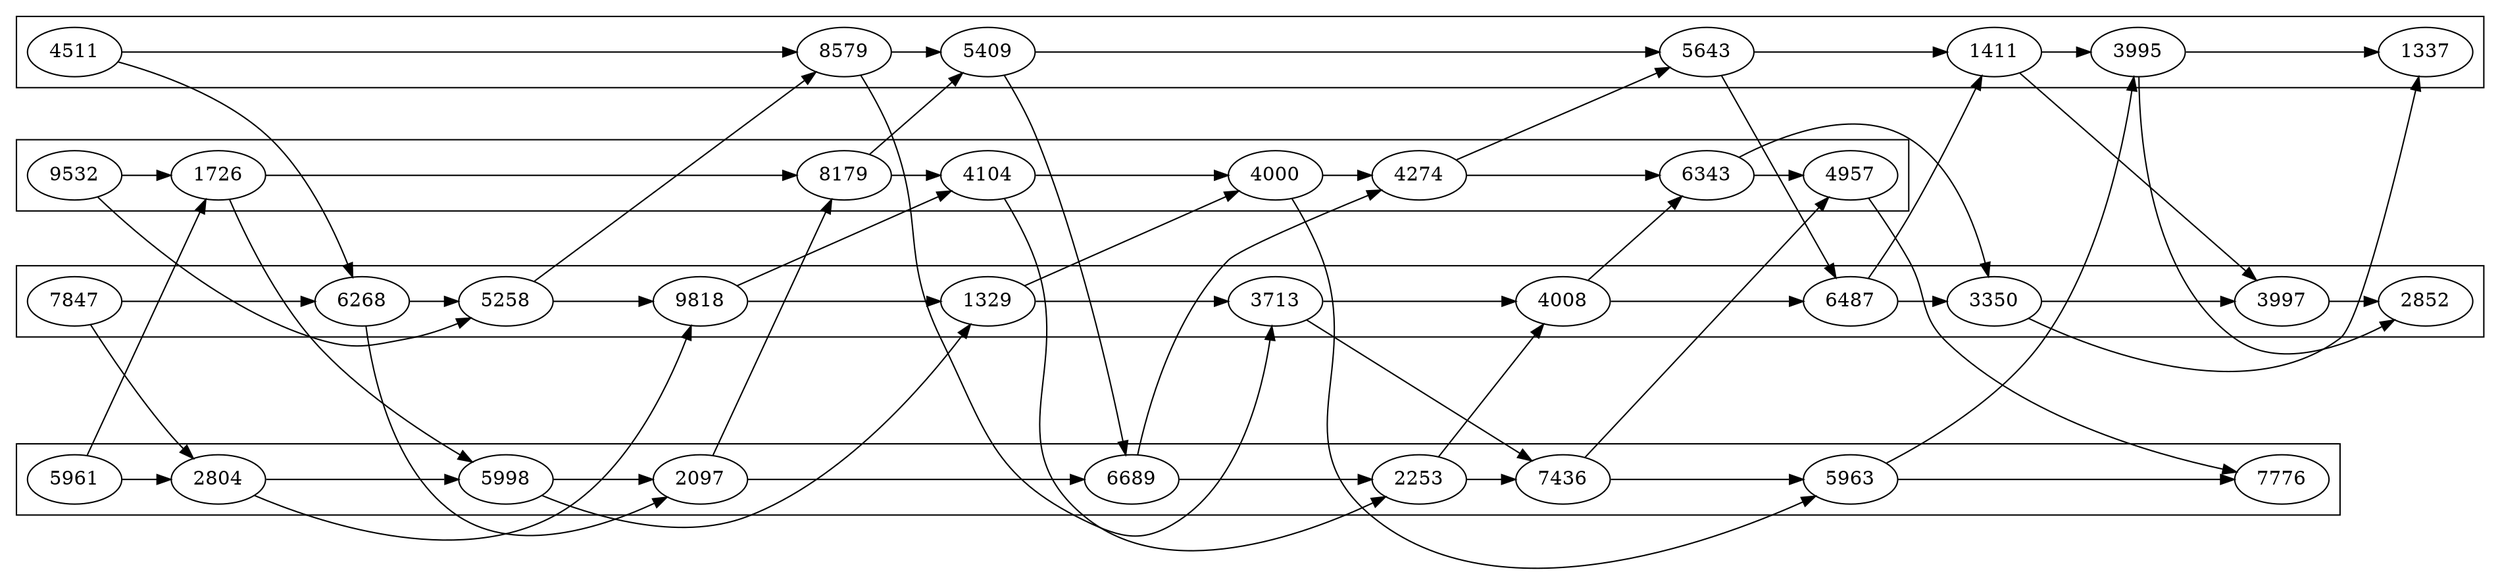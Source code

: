 digraph G { 
	rankdir=LR 
	newrank=true 
 	subgraph cluster0{ 
 		4511 -> 8579 [minlen=6] 8579 -> 5409 [minlen=1] 5409 -> 5643 [minlen=5] 5643 -> 1411 [minlen=1] 1411 -> 3995 [minlen=1] 3995 -> 1337 [minlen=2] 
	}
	subgraph cluster1{ 
 		7847 -> 6268 [minlen=2] 6268 -> 5258 [minlen=1] 5258 -> 9818 [minlen=2] 9818 -> 1329 [minlen=2] 1329 -> 3713 [minlen=1] 3713 -> 4008 [minlen=2] 4008 -> 6487 [minlen=1] 6487 -> 3350 [minlen=1] 3350 -> 3997 [minlen=2] 3997 -> 2852 [minlen=1] 
	}
	subgraph cluster2{ 
 		9532 -> 1726 [minlen=1] 1726 -> 8179 [minlen=5] 8179 -> 4104 [minlen=1] 4104 -> 4000 [minlen=2] 4000 -> 4274 [minlen=1] 4274 -> 6343 [minlen=2] 6343 -> 4957 [minlen=1] 
	}
	subgraph cluster3{ 
 		5961 -> 2804 [minlen=1] 2804 -> 5998 [minlen=2] 5998 -> 2097 [minlen=2] 2097 -> 6689 [minlen=2] 6689 -> 2253 [minlen=2] 2253 -> 7436 [minlen=1] 7436 -> 5963 [minlen=2] 5963 -> 7776 [minlen=3] 
	}
	{rank=same; 4511;7847;9532;5961}
	5258 -> 8579 8179 -> 5409 4274 -> 5643 6487 -> 1411 5963 -> 3995 3350 -> 1337 
	4511 -> 6268 9532 -> 5258 2804 -> 9818 5998 -> 1329 8579 -> 3713 2253 -> 4008 5643 -> 6487 6343 -> 3350 1411 -> 3997 3995 -> 2852 
	5961 -> 1726 2097 -> 8179 9818 -> 4104 1329 -> 4000 6689 -> 4274 4008 -> 6343 7436 -> 4957 
	7847 -> 2804 1726 -> 5998 6268 -> 2097 5409 -> 6689 4104 -> 2253 3713 -> 7436 4000 -> 5963 4957 -> 7776 
}